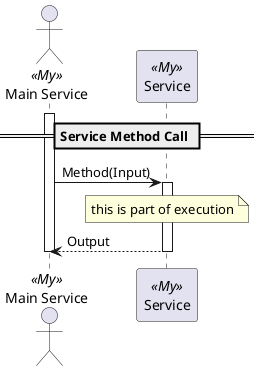 @startuml service-method-call

== Service Method Call ==

actor "Main Service" as MainService <<My>>
participant "Service" as Service <<My>>

activate MainService
MainService -> Service ++: Method(Input)
    note over Service: this is part of execution
Service --> MainService --: Output

deactivate MainService

@enduml
